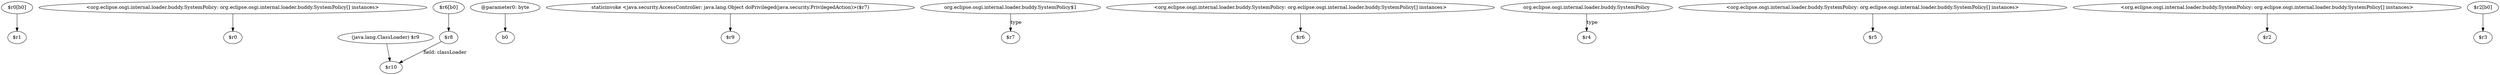 digraph g {
0[label="$r0[b0]"]
1[label="$r1"]
0->1[label=""]
2[label="<org.eclipse.osgi.internal.loader.buddy.SystemPolicy: org.eclipse.osgi.internal.loader.buddy.SystemPolicy[] instances>"]
3[label="$r0"]
2->3[label=""]
4[label="$r8"]
5[label="$r10"]
4->5[label="field: classLoader"]
6[label="$r6[b0]"]
6->4[label=""]
7[label="@parameter0: byte"]
8[label="b0"]
7->8[label=""]
9[label="staticinvoke <java.security.AccessController: java.lang.Object doPrivileged(java.security.PrivilegedAction)>($r7)"]
10[label="$r9"]
9->10[label=""]
11[label="(java.lang.ClassLoader) $r9"]
11->5[label=""]
12[label="org.eclipse.osgi.internal.loader.buddy.SystemPolicy$1"]
13[label="$r7"]
12->13[label="type"]
14[label="<org.eclipse.osgi.internal.loader.buddy.SystemPolicy: org.eclipse.osgi.internal.loader.buddy.SystemPolicy[] instances>"]
15[label="$r6"]
14->15[label=""]
16[label="org.eclipse.osgi.internal.loader.buddy.SystemPolicy"]
17[label="$r4"]
16->17[label="type"]
18[label="<org.eclipse.osgi.internal.loader.buddy.SystemPolicy: org.eclipse.osgi.internal.loader.buddy.SystemPolicy[] instances>"]
19[label="$r5"]
18->19[label=""]
20[label="<org.eclipse.osgi.internal.loader.buddy.SystemPolicy: org.eclipse.osgi.internal.loader.buddy.SystemPolicy[] instances>"]
21[label="$r2"]
20->21[label=""]
22[label="$r2[b0]"]
23[label="$r3"]
22->23[label=""]
}